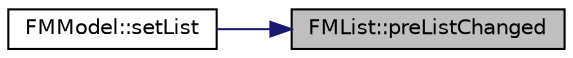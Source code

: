 digraph "FMList::preListChanged"
{
 // INTERACTIVE_SVG=YES
 // LATEX_PDF_SIZE
  edge [fontname="Helvetica",fontsize="10",labelfontname="Helvetica",labelfontsize="10"];
  node [fontname="Helvetica",fontsize="10",shape=record];
  rankdir="RL";
  Node100 [label="FMList::preListChanged",height=0.2,width=0.4,color="black", fillcolor="grey75", style="filled", fontcolor="black",tooltip=" "];
  Node100 -> Node101 [dir="back",color="midnightblue",fontsize="10",style="solid",fontname="Helvetica"];
  Node101 [label="FMModel::setList",height=0.2,width=0.4,color="black", fillcolor="white", style="filled",URL="$class_f_m_model.html#abee523692f2981648b15be67d3833007",tooltip=" "];
}
